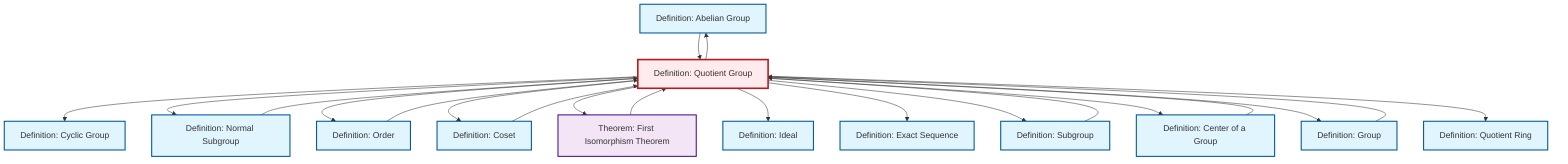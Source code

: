 graph TD
    classDef definition fill:#e1f5fe,stroke:#01579b,stroke-width:2px
    classDef theorem fill:#f3e5f5,stroke:#4a148c,stroke-width:2px
    classDef axiom fill:#fff3e0,stroke:#e65100,stroke-width:2px
    classDef example fill:#e8f5e9,stroke:#1b5e20,stroke-width:2px
    classDef current fill:#ffebee,stroke:#b71c1c,stroke-width:3px
    def-abelian-group["Definition: Abelian Group"]:::definition
    def-center-of-group["Definition: Center of a Group"]:::definition
    def-quotient-group["Definition: Quotient Group"]:::definition
    def-coset["Definition: Coset"]:::definition
    def-ideal["Definition: Ideal"]:::definition
    thm-first-isomorphism["Theorem: First Isomorphism Theorem"]:::theorem
    def-order["Definition: Order"]:::definition
    def-group["Definition: Group"]:::definition
    def-normal-subgroup["Definition: Normal Subgroup"]:::definition
    def-cyclic-group["Definition: Cyclic Group"]:::definition
    def-quotient-ring["Definition: Quotient Ring"]:::definition
    def-subgroup["Definition: Subgroup"]:::definition
    def-exact-sequence["Definition: Exact Sequence"]:::definition
    def-coset --> def-quotient-group
    def-quotient-group --> def-cyclic-group
    def-quotient-group --> def-normal-subgroup
    def-quotient-group --> def-order
    def-quotient-group --> def-coset
    def-normal-subgroup --> def-quotient-group
    def-quotient-group --> thm-first-isomorphism
    def-quotient-group --> def-abelian-group
    def-subgroup --> def-quotient-group
    def-order --> def-quotient-group
    thm-first-isomorphism --> def-quotient-group
    def-quotient-group --> def-ideal
    def-quotient-group --> def-exact-sequence
    def-center-of-group --> def-quotient-group
    def-abelian-group --> def-quotient-group
    def-quotient-group --> def-subgroup
    def-quotient-group --> def-center-of-group
    def-quotient-group --> def-group
    def-group --> def-quotient-group
    def-quotient-group --> def-quotient-ring
    class def-quotient-group current